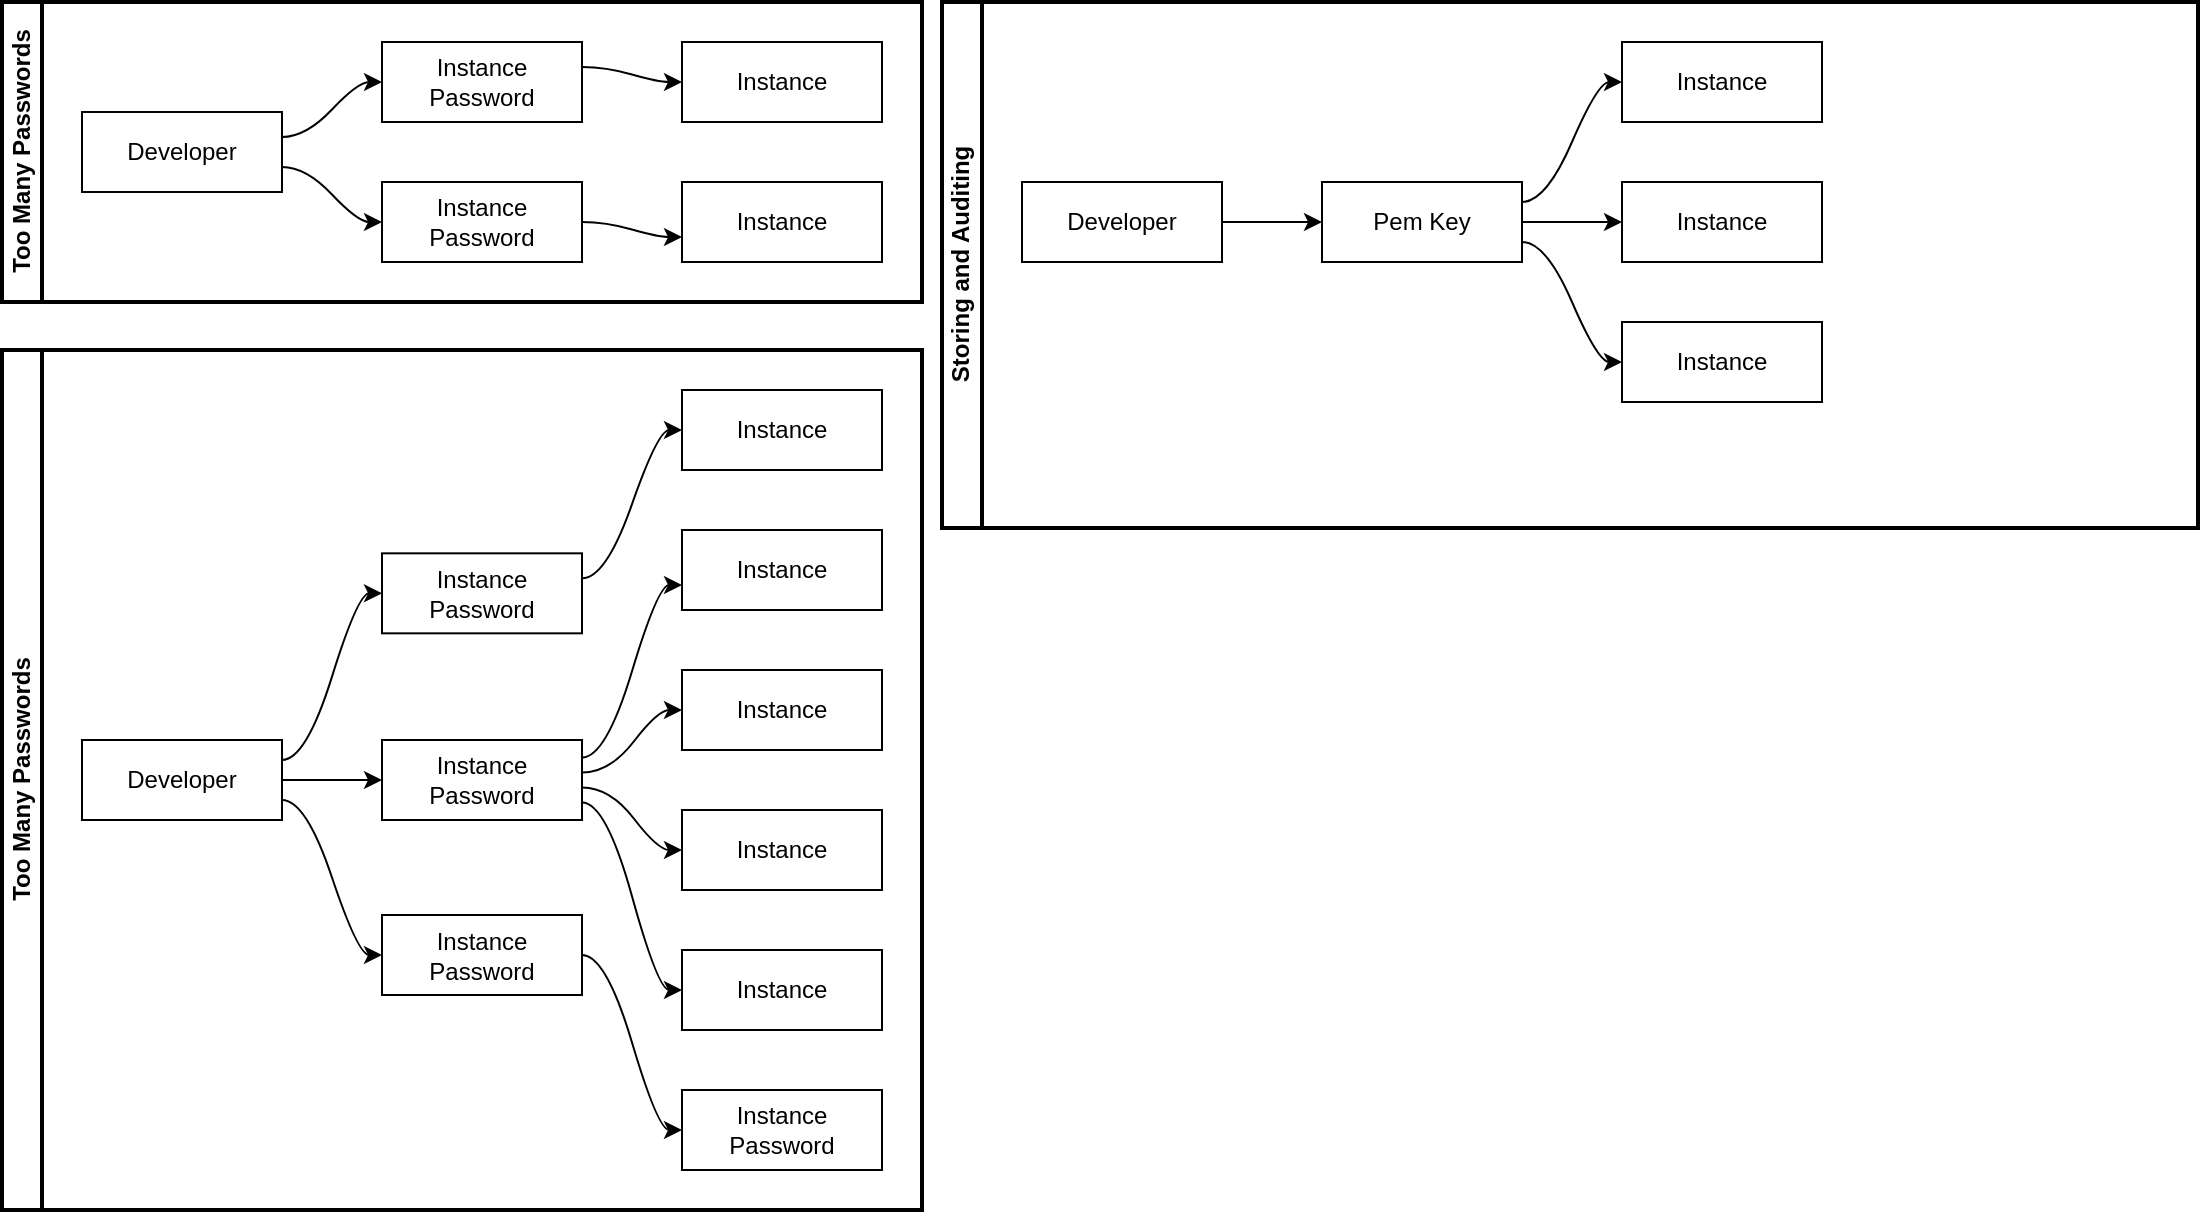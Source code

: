 <mxfile version="13.7.7" type="github">
  <diagram id="Ht1M8jgEwFfnCIfOTk4-" name="Page-1">
    <mxGraphModel dx="950" dy="484" grid="1" gridSize="10" guides="1" tooltips="1" connect="1" arrows="1" fold="1" page="1" pageScale="1" pageWidth="1169" pageHeight="827" math="0" shadow="0">
      <root>
        <mxCell id="0" />
        <mxCell id="1" parent="0" />
        <mxCell id="KA_GjHDQiJicOzFnKSso-29" value="Too Many Passwords" style="swimlane;html=1;startSize=20;horizontal=0;childLayout=flowLayout;flowOrientation=west;resizable=0;interRankCellSpacing=50;containerType=tree;strokeColor=#000000;strokeWidth=2;" vertex="1" parent="1">
          <mxGeometry x="60" y="90" width="460" height="150" as="geometry" />
        </mxCell>
        <mxCell id="KA_GjHDQiJicOzFnKSso-30" value="Developer" style="whiteSpace=wrap;html=1;" vertex="1" parent="KA_GjHDQiJicOzFnKSso-29">
          <mxGeometry x="40" y="55" width="100" height="40" as="geometry" />
        </mxCell>
        <mxCell id="KA_GjHDQiJicOzFnKSso-31" value="&lt;div&gt;Instance&lt;/div&gt;Password" style="whiteSpace=wrap;html=1;" vertex="1" parent="KA_GjHDQiJicOzFnKSso-29">
          <mxGeometry x="190" y="20" width="100" height="40" as="geometry" />
        </mxCell>
        <mxCell id="KA_GjHDQiJicOzFnKSso-32" value="" style="html=1;curved=1;noEdgeStyle=1;orthogonal=1;" edge="1" parent="KA_GjHDQiJicOzFnKSso-29" source="KA_GjHDQiJicOzFnKSso-30" target="KA_GjHDQiJicOzFnKSso-31">
          <mxGeometry relative="1" as="geometry">
            <Array as="points">
              <mxPoint x="152" y="67.5" />
              <mxPoint x="178" y="40" />
            </Array>
          </mxGeometry>
        </mxCell>
        <mxCell id="KA_GjHDQiJicOzFnKSso-33" value="&lt;div&gt;Instance&lt;/div&gt;Password" style="whiteSpace=wrap;html=1;" vertex="1" parent="KA_GjHDQiJicOzFnKSso-29">
          <mxGeometry x="190" y="90" width="100" height="40" as="geometry" />
        </mxCell>
        <mxCell id="KA_GjHDQiJicOzFnKSso-34" value="" style="html=1;curved=1;noEdgeStyle=1;orthogonal=1;" edge="1" parent="KA_GjHDQiJicOzFnKSso-29" source="KA_GjHDQiJicOzFnKSso-30" target="KA_GjHDQiJicOzFnKSso-33">
          <mxGeometry relative="1" as="geometry">
            <Array as="points">
              <mxPoint x="152" y="82.5" />
              <mxPoint x="178" y="110" />
            </Array>
          </mxGeometry>
        </mxCell>
        <mxCell id="KA_GjHDQiJicOzFnKSso-35" value="Instance" style="whiteSpace=wrap;html=1;" vertex="1" parent="KA_GjHDQiJicOzFnKSso-29">
          <mxGeometry x="340" y="90" width="100" height="40" as="geometry" />
        </mxCell>
        <mxCell id="KA_GjHDQiJicOzFnKSso-36" value="" style="html=1;curved=1;noEdgeStyle=1;orthogonal=1;strokeColor=none;" edge="1" parent="KA_GjHDQiJicOzFnKSso-29" source="KA_GjHDQiJicOzFnKSso-31" target="KA_GjHDQiJicOzFnKSso-35">
          <mxGeometry relative="1" as="geometry">
            <Array as="points">
              <mxPoint x="302" y="47.5" />
              <mxPoint x="328" y="102.5" />
            </Array>
          </mxGeometry>
        </mxCell>
        <mxCell id="KA_GjHDQiJicOzFnKSso-37" value="" style="html=1;curved=1;noEdgeStyle=1;orthogonal=1;" edge="1" parent="KA_GjHDQiJicOzFnKSso-29" source="KA_GjHDQiJicOzFnKSso-33" target="KA_GjHDQiJicOzFnKSso-35">
          <mxGeometry relative="1" as="geometry">
            <Array as="points">
              <mxPoint x="302" y="110" />
              <mxPoint x="328" y="117.5" />
            </Array>
          </mxGeometry>
        </mxCell>
        <mxCell id="KA_GjHDQiJicOzFnKSso-38" value="Instance" style="whiteSpace=wrap;html=1;" vertex="1" parent="KA_GjHDQiJicOzFnKSso-29">
          <mxGeometry x="340" y="20" width="100" height="40" as="geometry" />
        </mxCell>
        <mxCell id="KA_GjHDQiJicOzFnKSso-39" value="" style="html=1;curved=1;noEdgeStyle=1;orthogonal=1;" edge="1" parent="KA_GjHDQiJicOzFnKSso-29" source="KA_GjHDQiJicOzFnKSso-31" target="KA_GjHDQiJicOzFnKSso-38">
          <mxGeometry relative="1" as="geometry">
            <mxPoint x="610" y="200" as="sourcePoint" />
            <mxPoint x="660" y="227.5" as="targetPoint" />
            <Array as="points">
              <mxPoint x="302" y="32.5" />
              <mxPoint x="328" y="40" />
            </Array>
          </mxGeometry>
        </mxCell>
        <mxCell id="KA_GjHDQiJicOzFnKSso-40" value="Storing and Auditing" style="swimlane;html=1;startSize=20;horizontal=0;childLayout=flowLayout;flowOrientation=west;resizable=0;interRankCellSpacing=50;containerType=tree;strokeColor=#000000;strokeWidth=2;" vertex="1" parent="1">
          <mxGeometry x="530" y="90" width="628" height="263" as="geometry" />
        </mxCell>
        <mxCell id="KA_GjHDQiJicOzFnKSso-41" value="Developer" style="whiteSpace=wrap;html=1;" vertex="1" parent="KA_GjHDQiJicOzFnKSso-40">
          <mxGeometry x="40" y="90" width="100" height="40" as="geometry" />
        </mxCell>
        <mxCell id="KA_GjHDQiJicOzFnKSso-42" value="Pem Key" style="whiteSpace=wrap;html=1;" vertex="1" parent="KA_GjHDQiJicOzFnKSso-40">
          <mxGeometry x="190" y="90" width="100" height="40" as="geometry" />
        </mxCell>
        <mxCell id="KA_GjHDQiJicOzFnKSso-43" value="" style="html=1;curved=1;noEdgeStyle=1;orthogonal=1;" edge="1" parent="KA_GjHDQiJicOzFnKSso-40" source="KA_GjHDQiJicOzFnKSso-41" target="KA_GjHDQiJicOzFnKSso-42">
          <mxGeometry relative="1" as="geometry">
            <Array as="points">
              <mxPoint x="152" y="110" />
              <mxPoint x="178" y="110" />
            </Array>
          </mxGeometry>
        </mxCell>
        <mxCell id="KA_GjHDQiJicOzFnKSso-47" value="" style="html=1;curved=1;noEdgeStyle=1;orthogonal=1;strokeColor=none;" edge="1" parent="KA_GjHDQiJicOzFnKSso-40" source="KA_GjHDQiJicOzFnKSso-42">
          <mxGeometry relative="1" as="geometry">
            <mxPoint x="620" y="242.5" as="targetPoint" />
            <Array as="points">
              <mxPoint x="582" y="187.5" />
              <mxPoint x="608" y="242.5" />
            </Array>
          </mxGeometry>
        </mxCell>
        <mxCell id="KA_GjHDQiJicOzFnKSso-49" value="Instance" style="whiteSpace=wrap;html=1;" vertex="1" parent="KA_GjHDQiJicOzFnKSso-40">
          <mxGeometry x="340" y="20" width="100" height="40" as="geometry" />
        </mxCell>
        <mxCell id="KA_GjHDQiJicOzFnKSso-50" value="" style="html=1;curved=1;noEdgeStyle=1;orthogonal=1;" edge="1" parent="KA_GjHDQiJicOzFnKSso-40" source="KA_GjHDQiJicOzFnKSso-42" target="KA_GjHDQiJicOzFnKSso-49">
          <mxGeometry relative="1" as="geometry">
            <mxPoint x="810" y="300" as="sourcePoint" />
            <mxPoint x="860" y="327.5" as="targetPoint" />
            <Array as="points">
              <mxPoint x="302" y="100" />
              <mxPoint x="328" y="40" />
            </Array>
          </mxGeometry>
        </mxCell>
        <mxCell id="KA_GjHDQiJicOzFnKSso-51" value="Instance" style="whiteSpace=wrap;html=1;" vertex="1" parent="KA_GjHDQiJicOzFnKSso-40">
          <mxGeometry x="340" y="90" width="100" height="40" as="geometry" />
        </mxCell>
        <mxCell id="KA_GjHDQiJicOzFnKSso-52" value="" style="html=1;curved=1;noEdgeStyle=1;orthogonal=1;" edge="1" parent="KA_GjHDQiJicOzFnKSso-40" source="KA_GjHDQiJicOzFnKSso-42" target="KA_GjHDQiJicOzFnKSso-51">
          <mxGeometry relative="1" as="geometry">
            <mxPoint x="530" y="160" as="sourcePoint" />
            <mxPoint x="580" y="160" as="targetPoint" />
            <Array as="points">
              <mxPoint x="304" y="110" />
              <mxPoint x="328" y="110" />
            </Array>
          </mxGeometry>
        </mxCell>
        <mxCell id="KA_GjHDQiJicOzFnKSso-53" value="Instance" style="whiteSpace=wrap;html=1;" vertex="1" parent="KA_GjHDQiJicOzFnKSso-40">
          <mxGeometry x="340" y="160" width="100" height="40" as="geometry" />
        </mxCell>
        <mxCell id="KA_GjHDQiJicOzFnKSso-54" value="" style="html=1;curved=1;noEdgeStyle=1;orthogonal=1;" edge="1" parent="KA_GjHDQiJicOzFnKSso-40" source="KA_GjHDQiJicOzFnKSso-42" target="KA_GjHDQiJicOzFnKSso-53">
          <mxGeometry relative="1" as="geometry">
            <mxPoint x="490" y="167.5" as="sourcePoint" />
            <mxPoint x="540" y="140" as="targetPoint" />
            <Array as="points">
              <mxPoint x="302" y="120" />
              <mxPoint x="328" y="180" />
            </Array>
          </mxGeometry>
        </mxCell>
        <mxCell id="KA_GjHDQiJicOzFnKSso-58" value="Too Many Passwords" style="swimlane;html=1;startSize=20;horizontal=0;childLayout=flowLayout;flowOrientation=west;resizable=0;interRankCellSpacing=50;containerType=tree;strokeColor=#000000;strokeWidth=2;" vertex="1" parent="1">
          <mxGeometry x="60" y="264" width="460" height="430" as="geometry" />
        </mxCell>
        <mxCell id="KA_GjHDQiJicOzFnKSso-59" value="Developer" style="whiteSpace=wrap;html=1;" vertex="1" parent="KA_GjHDQiJicOzFnKSso-58">
          <mxGeometry x="40" y="195" width="100" height="40" as="geometry" />
        </mxCell>
        <mxCell id="KA_GjHDQiJicOzFnKSso-60" value="&lt;div&gt;Instance&lt;/div&gt;Password" style="whiteSpace=wrap;html=1;" vertex="1" parent="KA_GjHDQiJicOzFnKSso-58">
          <mxGeometry x="190" y="101.667" width="100" height="40" as="geometry" />
        </mxCell>
        <mxCell id="KA_GjHDQiJicOzFnKSso-61" value="" style="html=1;curved=1;noEdgeStyle=1;orthogonal=1;" edge="1" parent="KA_GjHDQiJicOzFnKSso-58" source="KA_GjHDQiJicOzFnKSso-59" target="KA_GjHDQiJicOzFnKSso-60">
          <mxGeometry relative="1" as="geometry">
            <Array as="points">
              <mxPoint x="152" y="205" />
              <mxPoint x="178" y="121.667" />
            </Array>
          </mxGeometry>
        </mxCell>
        <mxCell id="KA_GjHDQiJicOzFnKSso-62" value="&lt;div&gt;Instance&lt;/div&gt;Password" style="whiteSpace=wrap;html=1;" vertex="1" parent="KA_GjHDQiJicOzFnKSso-58">
          <mxGeometry x="190" y="195" width="100" height="40" as="geometry" />
        </mxCell>
        <mxCell id="KA_GjHDQiJicOzFnKSso-63" value="" style="html=1;curved=1;noEdgeStyle=1;orthogonal=1;" edge="1" parent="KA_GjHDQiJicOzFnKSso-58" source="KA_GjHDQiJicOzFnKSso-59" target="KA_GjHDQiJicOzFnKSso-62">
          <mxGeometry relative="1" as="geometry">
            <Array as="points">
              <mxPoint x="154" y="215" />
              <mxPoint x="178" y="215" />
            </Array>
          </mxGeometry>
        </mxCell>
        <mxCell id="KA_GjHDQiJicOzFnKSso-64" value="Instance" style="whiteSpace=wrap;html=1;" vertex="1" parent="KA_GjHDQiJicOzFnKSso-58">
          <mxGeometry x="340" y="90" width="100" height="40" as="geometry" />
        </mxCell>
        <mxCell id="KA_GjHDQiJicOzFnKSso-65" value="" style="html=1;curved=1;noEdgeStyle=1;orthogonal=1;strokeColor=none;" edge="1" parent="KA_GjHDQiJicOzFnKSso-58" source="KA_GjHDQiJicOzFnKSso-60" target="KA_GjHDQiJicOzFnKSso-64">
          <mxGeometry relative="1" as="geometry">
            <Array as="points">
              <mxPoint x="302" y="129.167" />
              <mxPoint x="328" y="102.5" />
            </Array>
          </mxGeometry>
        </mxCell>
        <mxCell id="KA_GjHDQiJicOzFnKSso-66" value="" style="html=1;curved=1;noEdgeStyle=1;orthogonal=1;" edge="1" parent="KA_GjHDQiJicOzFnKSso-58" source="KA_GjHDQiJicOzFnKSso-62" target="KA_GjHDQiJicOzFnKSso-64">
          <mxGeometry relative="1" as="geometry">
            <Array as="points">
              <mxPoint x="302" y="203.75" />
              <mxPoint x="328" y="117.5" />
            </Array>
          </mxGeometry>
        </mxCell>
        <mxCell id="KA_GjHDQiJicOzFnKSso-67" value="Instance" style="whiteSpace=wrap;html=1;" vertex="1" parent="KA_GjHDQiJicOzFnKSso-58">
          <mxGeometry x="340" y="20" width="100" height="40" as="geometry" />
        </mxCell>
        <mxCell id="KA_GjHDQiJicOzFnKSso-68" value="" style="html=1;curved=1;noEdgeStyle=1;orthogonal=1;" edge="1" parent="KA_GjHDQiJicOzFnKSso-58" source="KA_GjHDQiJicOzFnKSso-60" target="KA_GjHDQiJicOzFnKSso-67">
          <mxGeometry relative="1" as="geometry">
            <mxPoint x="1250" y="520" as="sourcePoint" />
            <mxPoint x="1300" y="547.5" as="targetPoint" />
            <Array as="points">
              <mxPoint x="302" y="114.167" />
              <mxPoint x="328" y="40" />
            </Array>
          </mxGeometry>
        </mxCell>
        <mxCell id="KA_GjHDQiJicOzFnKSso-79" value="&lt;div&gt;Instance&lt;/div&gt;Password" style="whiteSpace=wrap;html=1;" vertex="1" parent="KA_GjHDQiJicOzFnKSso-58">
          <mxGeometry x="190" y="282.5" width="100" height="40" as="geometry" />
        </mxCell>
        <mxCell id="KA_GjHDQiJicOzFnKSso-80" value="" style="html=1;curved=1;noEdgeStyle=1;orthogonal=1;strokeColor=none;" edge="1" parent="KA_GjHDQiJicOzFnKSso-58" source="KA_GjHDQiJicOzFnKSso-60">
          <mxGeometry relative="1" as="geometry">
            <Array as="points">
              <mxPoint x="382" y="190" />
              <mxPoint x="408" y="87.5" />
            </Array>
            <mxPoint x="850" y="327.5" as="sourcePoint" />
            <mxPoint x="420" y="87.5" as="targetPoint" />
          </mxGeometry>
        </mxCell>
        <mxCell id="KA_GjHDQiJicOzFnKSso-81" value="" style="html=1;curved=1;noEdgeStyle=1;orthogonal=1;" edge="1" parent="KA_GjHDQiJicOzFnKSso-58" source="KA_GjHDQiJicOzFnKSso-59" target="KA_GjHDQiJicOzFnKSso-79">
          <mxGeometry relative="1" as="geometry">
            <Array as="points">
              <mxPoint x="152" y="225" />
              <mxPoint x="178" y="302.5" />
            </Array>
            <mxPoint x="700" y="362.5" as="sourcePoint" />
            <mxPoint x="750" y="390" as="targetPoint" />
          </mxGeometry>
        </mxCell>
        <mxCell id="KA_GjHDQiJicOzFnKSso-82" value="" style="html=1;curved=1;noEdgeStyle=1;orthogonal=1;" edge="1" target="KA_GjHDQiJicOzFnKSso-83" source="KA_GjHDQiJicOzFnKSso-79" parent="KA_GjHDQiJicOzFnKSso-58">
          <mxGeometry relative="1" as="geometry">
            <Array as="points">
              <mxPoint x="302" y="302.5" />
              <mxPoint x="328" y="390" />
            </Array>
            <mxPoint x="720" y="644" as="sourcePoint" />
            <mxPoint x="750" y="390" as="targetPoint" />
          </mxGeometry>
        </mxCell>
        <mxCell id="KA_GjHDQiJicOzFnKSso-83" value="&lt;div&gt;Instance&lt;/div&gt;Password" style="whiteSpace=wrap;html=1;" vertex="1" parent="KA_GjHDQiJicOzFnKSso-58">
          <mxGeometry x="340" y="370" width="100" height="40" as="geometry" />
        </mxCell>
        <mxCell id="KA_GjHDQiJicOzFnKSso-90" value="" style="html=1;curved=1;noEdgeStyle=1;orthogonal=1;" edge="1" target="KA_GjHDQiJicOzFnKSso-91" source="KA_GjHDQiJicOzFnKSso-62" parent="KA_GjHDQiJicOzFnKSso-58">
          <mxGeometry relative="1" as="geometry">
            <Array as="points">
              <mxPoint x="304" y="211.25" />
              <mxPoint x="328" y="180" />
            </Array>
            <mxPoint x="550" y="474" as="sourcePoint" />
          </mxGeometry>
        </mxCell>
        <mxCell id="KA_GjHDQiJicOzFnKSso-91" value="Instance" style="whiteSpace=wrap;html=1;" vertex="1" parent="KA_GjHDQiJicOzFnKSso-58">
          <mxGeometry x="340" y="160" width="100" height="40" as="geometry" />
        </mxCell>
        <mxCell id="KA_GjHDQiJicOzFnKSso-92" value="" style="html=1;curved=1;noEdgeStyle=1;orthogonal=1;" edge="1" target="KA_GjHDQiJicOzFnKSso-93" source="KA_GjHDQiJicOzFnKSso-62" parent="KA_GjHDQiJicOzFnKSso-58">
          <mxGeometry relative="1" as="geometry">
            <Array as="points">
              <mxPoint x="304" y="218.75" />
              <mxPoint x="328" y="250" />
            </Array>
            <mxPoint x="510" y="566.5" as="sourcePoint" />
          </mxGeometry>
        </mxCell>
        <mxCell id="KA_GjHDQiJicOzFnKSso-93" value="Instance" style="whiteSpace=wrap;html=1;" vertex="1" parent="KA_GjHDQiJicOzFnKSso-58">
          <mxGeometry x="340" y="230" width="100" height="40" as="geometry" />
        </mxCell>
        <mxCell id="KA_GjHDQiJicOzFnKSso-94" value="" style="html=1;curved=1;noEdgeStyle=1;orthogonal=1;" edge="1" target="KA_GjHDQiJicOzFnKSso-95" source="KA_GjHDQiJicOzFnKSso-62" parent="KA_GjHDQiJicOzFnKSso-58">
          <mxGeometry relative="1" as="geometry">
            <Array as="points">
              <mxPoint x="302" y="226.25" />
              <mxPoint x="328" y="320" />
            </Array>
            <mxPoint x="470" y="579" as="sourcePoint" />
          </mxGeometry>
        </mxCell>
        <mxCell id="KA_GjHDQiJicOzFnKSso-95" value="Instance" style="whiteSpace=wrap;html=1;" vertex="1" parent="KA_GjHDQiJicOzFnKSso-58">
          <mxGeometry x="340" y="300" width="100" height="40" as="geometry" />
        </mxCell>
      </root>
    </mxGraphModel>
  </diagram>
</mxfile>

